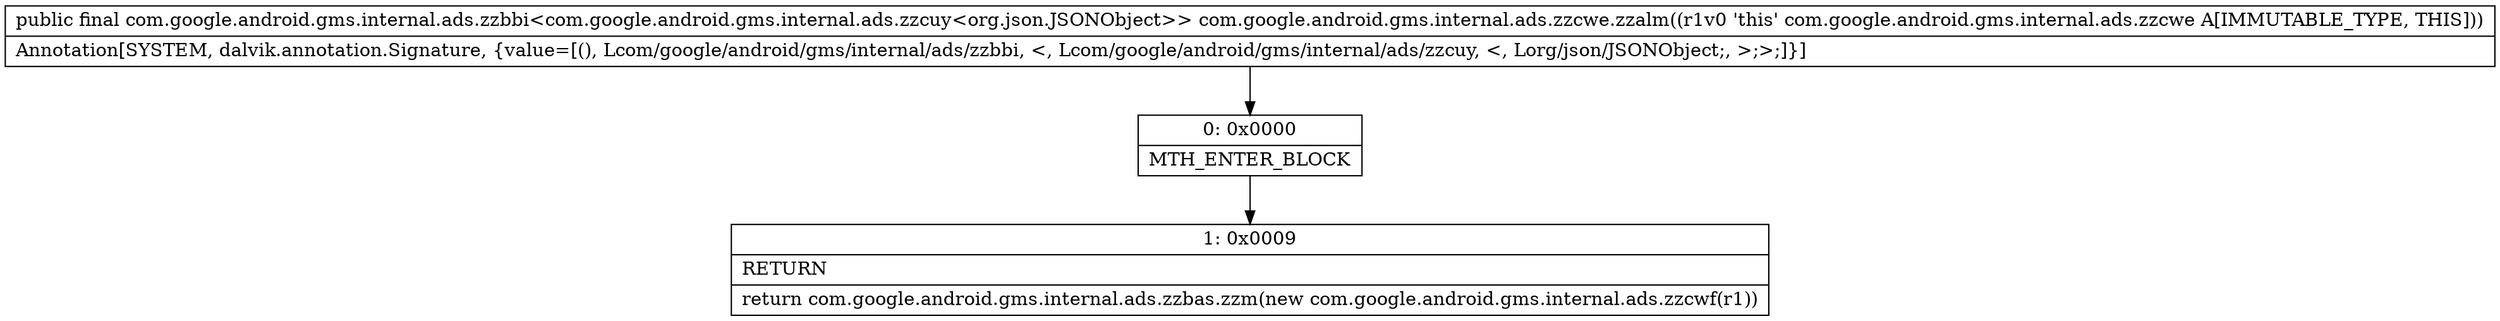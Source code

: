 digraph "CFG forcom.google.android.gms.internal.ads.zzcwe.zzalm()Lcom\/google\/android\/gms\/internal\/ads\/zzbbi;" {
Node_0 [shape=record,label="{0\:\ 0x0000|MTH_ENTER_BLOCK\l}"];
Node_1 [shape=record,label="{1\:\ 0x0009|RETURN\l|return com.google.android.gms.internal.ads.zzbas.zzm(new com.google.android.gms.internal.ads.zzcwf(r1))\l}"];
MethodNode[shape=record,label="{public final com.google.android.gms.internal.ads.zzbbi\<com.google.android.gms.internal.ads.zzcuy\<org.json.JSONObject\>\> com.google.android.gms.internal.ads.zzcwe.zzalm((r1v0 'this' com.google.android.gms.internal.ads.zzcwe A[IMMUTABLE_TYPE, THIS]))  | Annotation[SYSTEM, dalvik.annotation.Signature, \{value=[(), Lcom\/google\/android\/gms\/internal\/ads\/zzbbi, \<, Lcom\/google\/android\/gms\/internal\/ads\/zzcuy, \<, Lorg\/json\/JSONObject;, \>;\>;]\}]\l}"];
MethodNode -> Node_0;
Node_0 -> Node_1;
}

